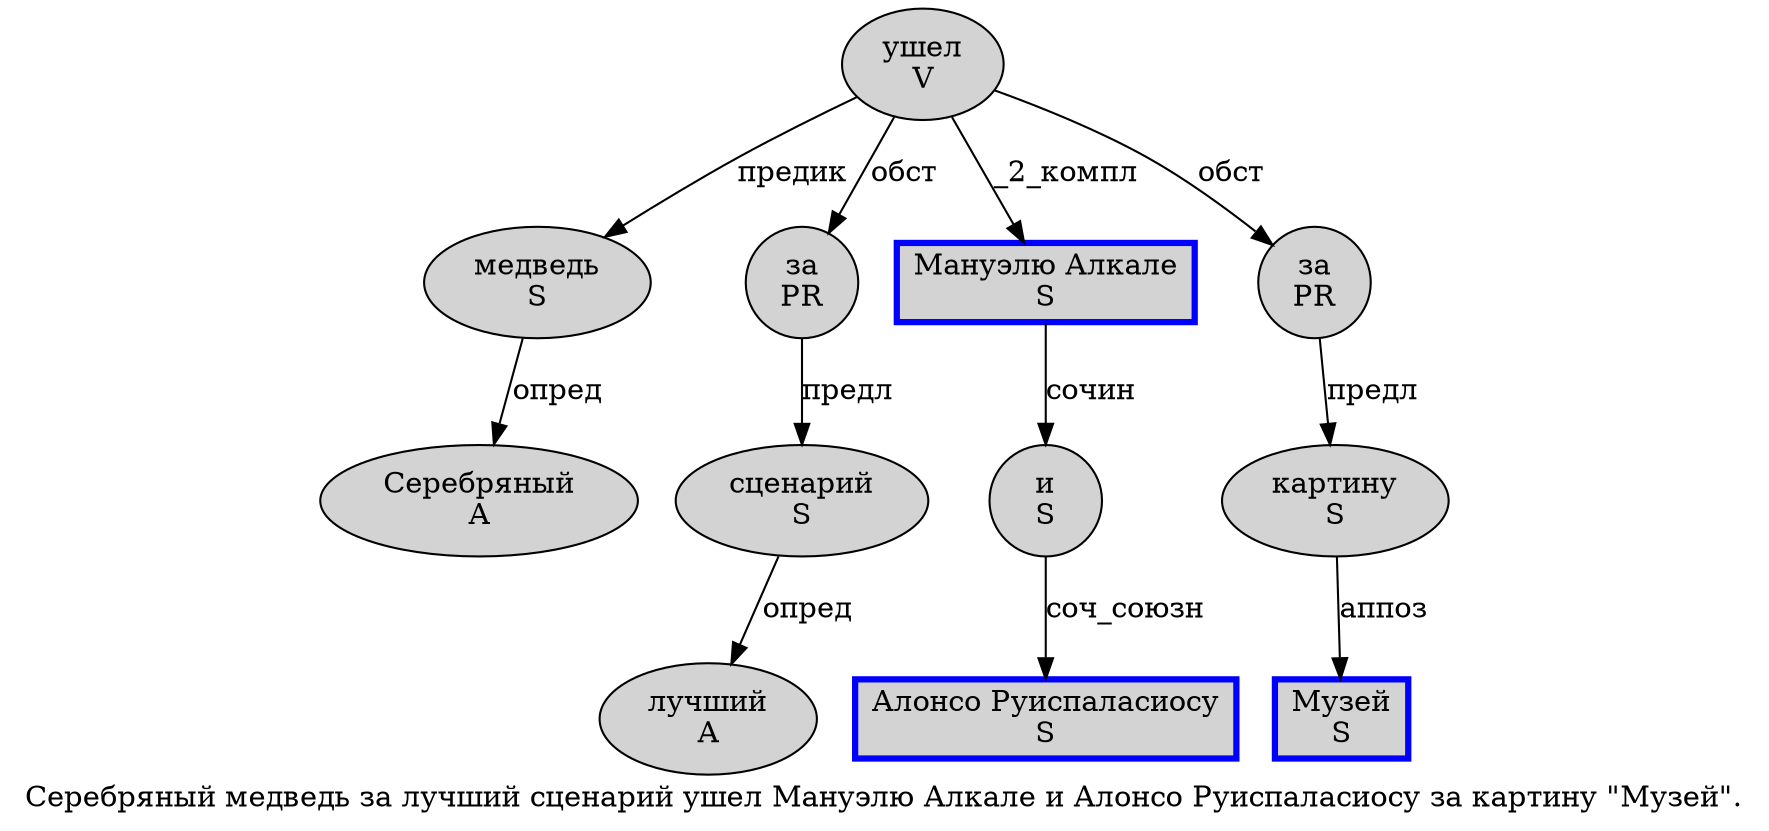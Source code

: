 digraph SENTENCE_1266 {
	graph [label="Серебряный медведь за лучший сценарий ушел Мануэлю Алкале и Алонсо Руиспаласиосу за картину \"Музей\"."]
	node [style=filled]
		0 [label="Серебряный
A" color="" fillcolor=lightgray penwidth=1 shape=ellipse]
		1 [label="медведь
S" color="" fillcolor=lightgray penwidth=1 shape=ellipse]
		2 [label="за
PR" color="" fillcolor=lightgray penwidth=1 shape=ellipse]
		3 [label="лучший
A" color="" fillcolor=lightgray penwidth=1 shape=ellipse]
		4 [label="сценарий
S" color="" fillcolor=lightgray penwidth=1 shape=ellipse]
		5 [label="ушел
V" color="" fillcolor=lightgray penwidth=1 shape=ellipse]
		6 [label="Мануэлю Алкале
S" color=blue fillcolor=lightgray penwidth=3 shape=box]
		7 [label="и
S" color="" fillcolor=lightgray penwidth=1 shape=ellipse]
		8 [label="Алонсо Руиспаласиосу
S" color=blue fillcolor=lightgray penwidth=3 shape=box]
		9 [label="за
PR" color="" fillcolor=lightgray penwidth=1 shape=ellipse]
		10 [label="картину
S" color="" fillcolor=lightgray penwidth=1 shape=ellipse]
		12 [label="Музей
S" color=blue fillcolor=lightgray penwidth=3 shape=box]
			2 -> 4 [label="предл"]
			7 -> 8 [label="соч_союзн"]
			6 -> 7 [label="сочин"]
			9 -> 10 [label="предл"]
			5 -> 1 [label="предик"]
			5 -> 2 [label="обст"]
			5 -> 6 [label="_2_компл"]
			5 -> 9 [label="обст"]
			4 -> 3 [label="опред"]
			1 -> 0 [label="опред"]
			10 -> 12 [label="аппоз"]
}